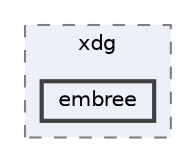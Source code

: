 digraph "/home/runner/work/xdg/xdg/include/xdg/embree"
{
 // LATEX_PDF_SIZE
  bgcolor="transparent";
  edge [fontname=Helvetica,fontsize=10,labelfontname=Helvetica,labelfontsize=10];
  node [fontname=Helvetica,fontsize=10,shape=box,height=0.2,width=0.4];
  compound=true
  subgraph clusterdir_a61f77a295c6c4f25093e70f8496116a {
    graph [ bgcolor="#edf0f7", pencolor="grey50", label="xdg", fontname=Helvetica,fontsize=10 style="filled,dashed", URL="dir_a61f77a295c6c4f25093e70f8496116a.html",tooltip=""]
  dir_0e9a1f5b2dc242c30cd3ec2cf23b2db1 [label="embree", fillcolor="#edf0f7", color="grey25", style="filled,bold", URL="dir_0e9a1f5b2dc242c30cd3ec2cf23b2db1.html",tooltip=""];
  }
}
